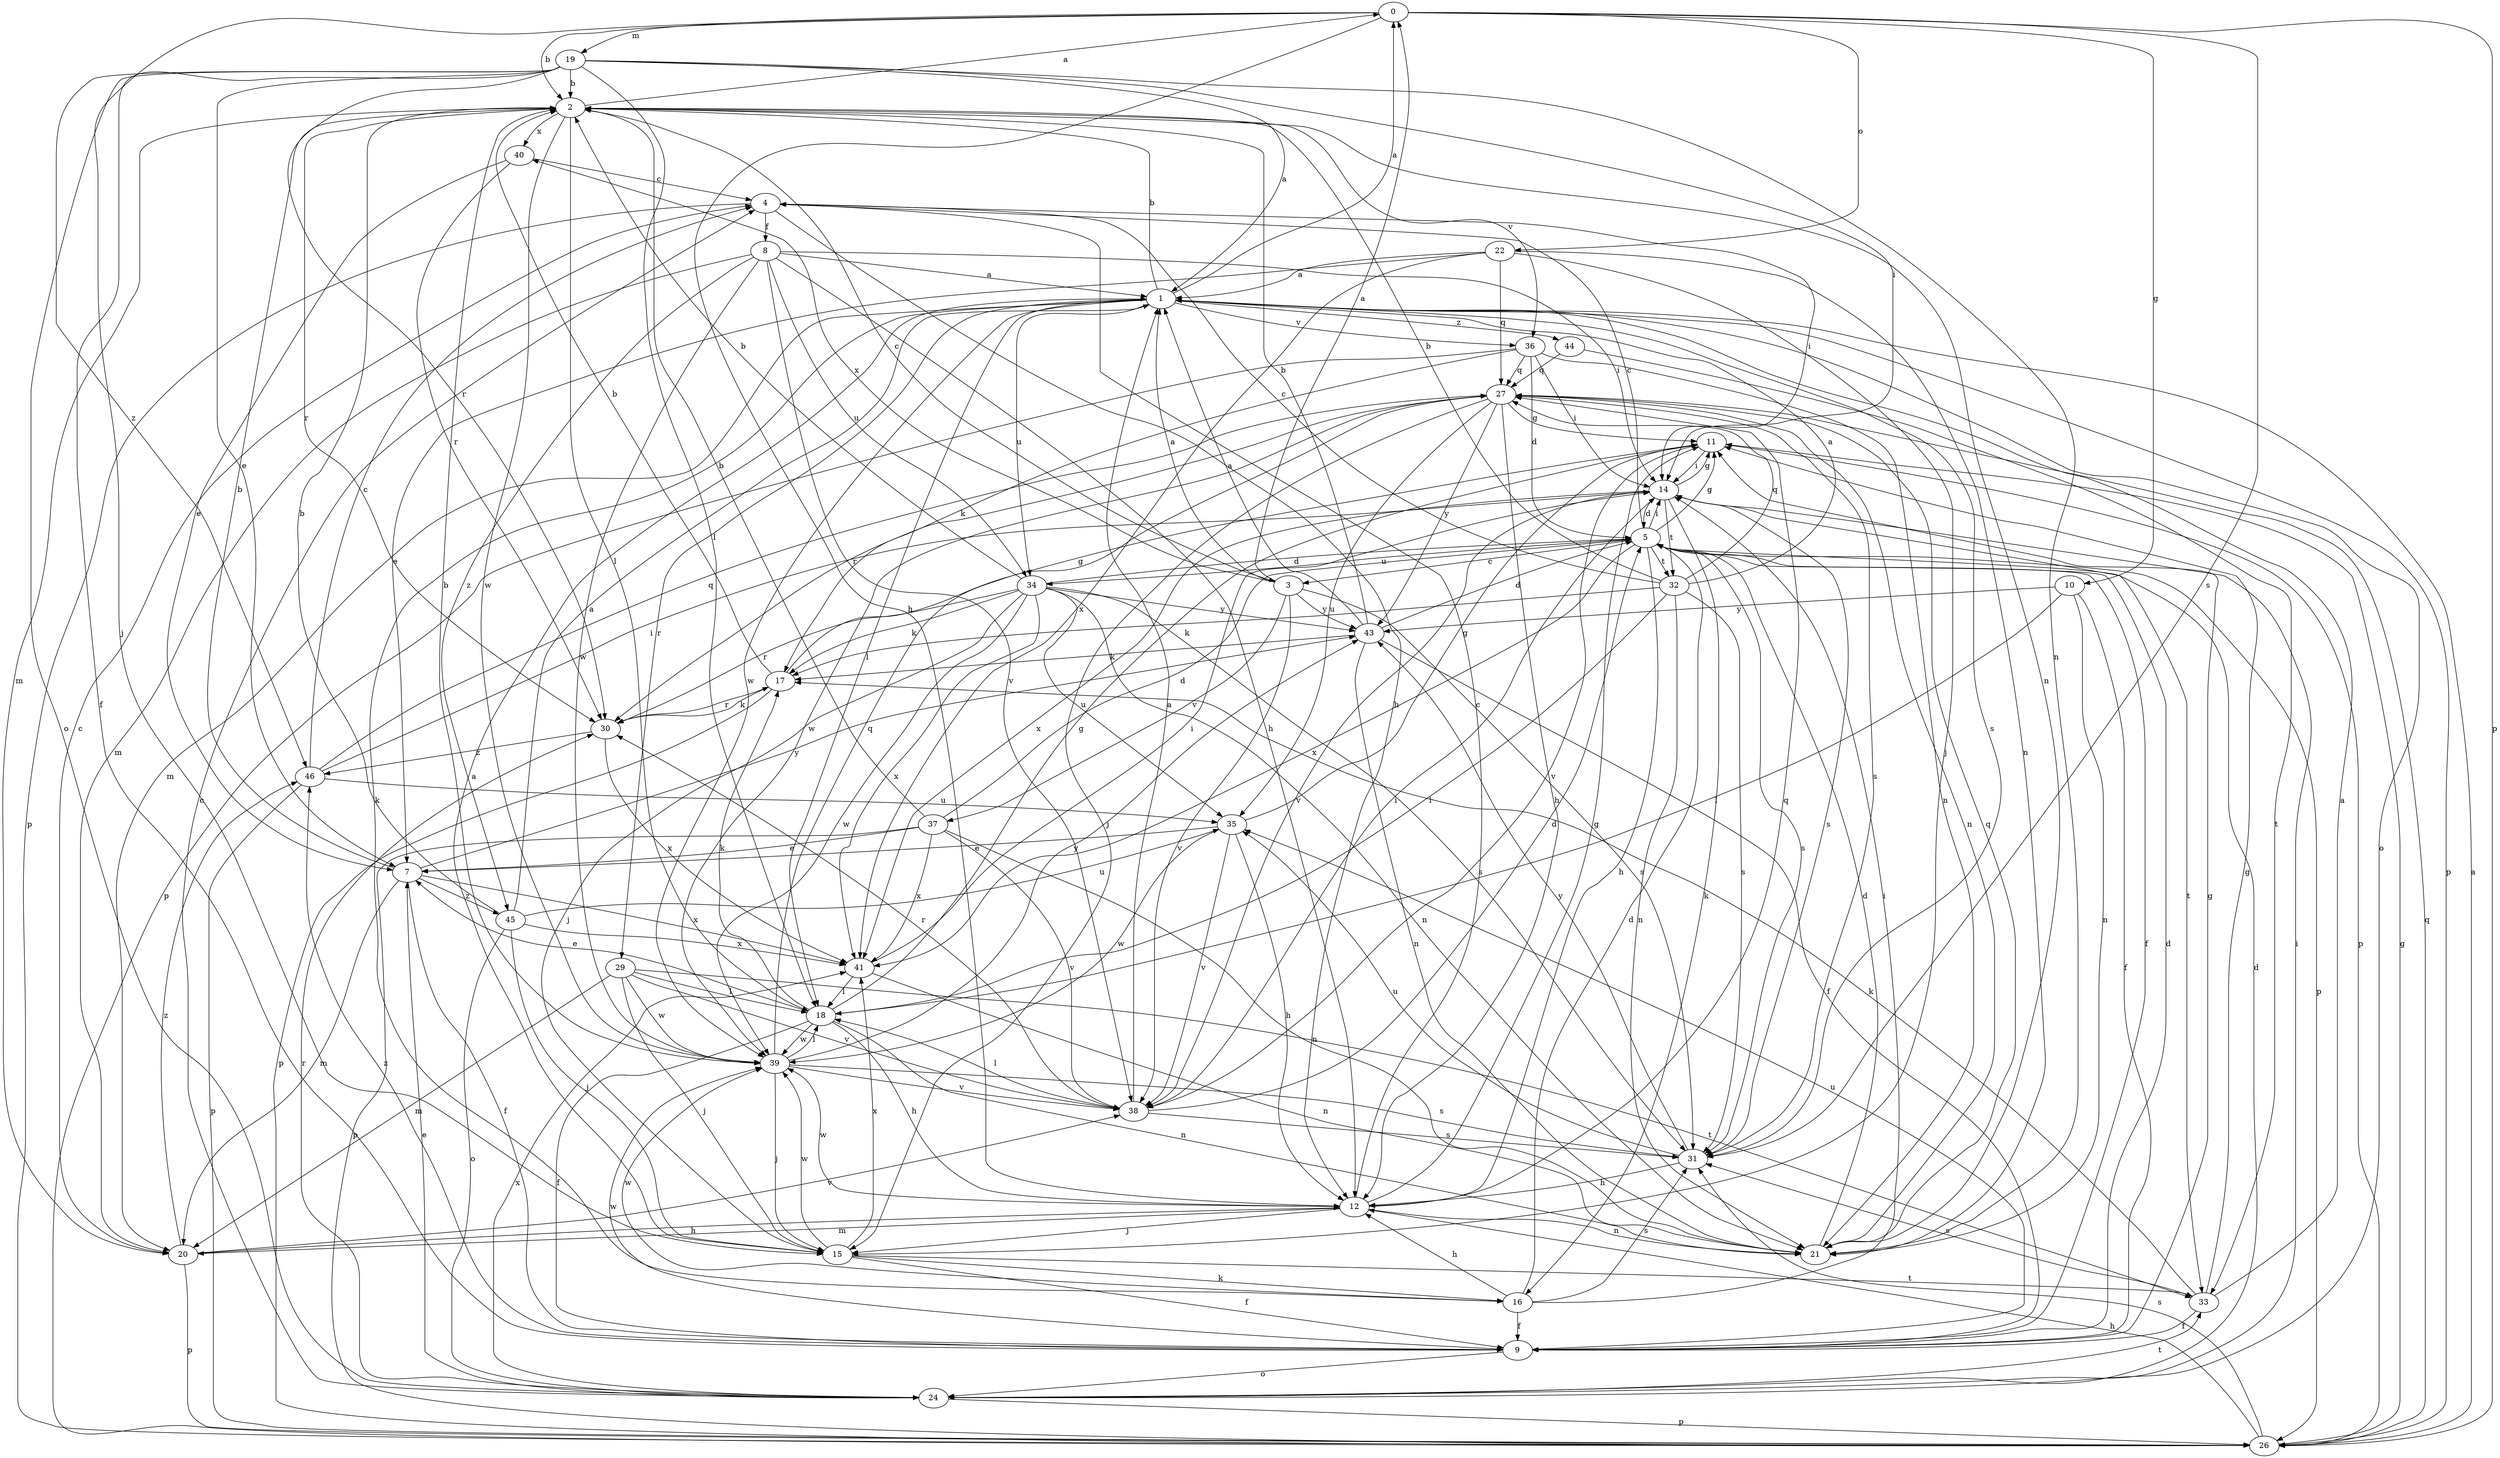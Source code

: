 strict digraph  {
0;
1;
2;
3;
4;
5;
7;
8;
9;
10;
11;
12;
14;
15;
16;
17;
18;
19;
20;
21;
22;
24;
26;
27;
29;
30;
31;
32;
33;
34;
35;
36;
37;
38;
39;
40;
41;
43;
44;
45;
46;
0 -> 2  [label=b];
0 -> 10  [label=g];
0 -> 12  [label=h];
0 -> 15  [label=j];
0 -> 19  [label=m];
0 -> 22  [label=o];
0 -> 26  [label=p];
0 -> 31  [label=s];
1 -> 0  [label=a];
1 -> 2  [label=b];
1 -> 16  [label=k];
1 -> 18  [label=l];
1 -> 20  [label=m];
1 -> 24  [label=o];
1 -> 26  [label=p];
1 -> 29  [label=r];
1 -> 31  [label=s];
1 -> 34  [label=u];
1 -> 36  [label=v];
1 -> 39  [label=w];
1 -> 44  [label=z];
2 -> 0  [label=a];
2 -> 3  [label=c];
2 -> 18  [label=l];
2 -> 20  [label=m];
2 -> 21  [label=n];
2 -> 30  [label=r];
2 -> 36  [label=v];
2 -> 39  [label=w];
2 -> 40  [label=x];
3 -> 0  [label=a];
3 -> 1  [label=a];
3 -> 31  [label=s];
3 -> 37  [label=v];
3 -> 38  [label=v];
3 -> 40  [label=x];
3 -> 43  [label=y];
4 -> 8  [label=f];
4 -> 12  [label=h];
4 -> 14  [label=i];
4 -> 26  [label=p];
5 -> 3  [label=c];
5 -> 4  [label=c];
5 -> 9  [label=f];
5 -> 11  [label=g];
5 -> 12  [label=h];
5 -> 14  [label=i];
5 -> 26  [label=p];
5 -> 31  [label=s];
5 -> 32  [label=t];
5 -> 34  [label=u];
5 -> 41  [label=x];
7 -> 2  [label=b];
7 -> 9  [label=f];
7 -> 20  [label=m];
7 -> 41  [label=x];
7 -> 43  [label=y];
7 -> 45  [label=z];
8 -> 1  [label=a];
8 -> 12  [label=h];
8 -> 14  [label=i];
8 -> 20  [label=m];
8 -> 34  [label=u];
8 -> 38  [label=v];
8 -> 39  [label=w];
8 -> 45  [label=z];
9 -> 5  [label=d];
9 -> 11  [label=g];
9 -> 24  [label=o];
9 -> 35  [label=u];
9 -> 39  [label=w];
9 -> 46  [label=z];
10 -> 9  [label=f];
10 -> 18  [label=l];
10 -> 21  [label=n];
10 -> 43  [label=y];
11 -> 14  [label=i];
11 -> 26  [label=p];
11 -> 38  [label=v];
12 -> 4  [label=c];
12 -> 11  [label=g];
12 -> 15  [label=j];
12 -> 20  [label=m];
12 -> 21  [label=n];
12 -> 27  [label=q];
12 -> 39  [label=w];
14 -> 5  [label=d];
14 -> 11  [label=g];
14 -> 16  [label=k];
14 -> 31  [label=s];
14 -> 32  [label=t];
14 -> 33  [label=t];
14 -> 38  [label=v];
14 -> 41  [label=x];
15 -> 1  [label=a];
15 -> 9  [label=f];
15 -> 16  [label=k];
15 -> 33  [label=t];
15 -> 39  [label=w];
15 -> 41  [label=x];
16 -> 5  [label=d];
16 -> 9  [label=f];
16 -> 12  [label=h];
16 -> 14  [label=i];
16 -> 31  [label=s];
16 -> 39  [label=w];
17 -> 2  [label=b];
17 -> 11  [label=g];
17 -> 26  [label=p];
17 -> 30  [label=r];
18 -> 7  [label=e];
18 -> 9  [label=f];
18 -> 11  [label=g];
18 -> 12  [label=h];
18 -> 17  [label=k];
18 -> 21  [label=n];
18 -> 39  [label=w];
19 -> 1  [label=a];
19 -> 2  [label=b];
19 -> 7  [label=e];
19 -> 9  [label=f];
19 -> 14  [label=i];
19 -> 18  [label=l];
19 -> 21  [label=n];
19 -> 24  [label=o];
19 -> 30  [label=r];
19 -> 46  [label=z];
20 -> 4  [label=c];
20 -> 12  [label=h];
20 -> 26  [label=p];
20 -> 38  [label=v];
20 -> 46  [label=z];
21 -> 5  [label=d];
21 -> 27  [label=q];
22 -> 1  [label=a];
22 -> 7  [label=e];
22 -> 15  [label=j];
22 -> 21  [label=n];
22 -> 27  [label=q];
22 -> 41  [label=x];
24 -> 4  [label=c];
24 -> 5  [label=d];
24 -> 7  [label=e];
24 -> 14  [label=i];
24 -> 26  [label=p];
24 -> 30  [label=r];
24 -> 33  [label=t];
24 -> 41  [label=x];
26 -> 1  [label=a];
26 -> 11  [label=g];
26 -> 12  [label=h];
26 -> 27  [label=q];
26 -> 31  [label=s];
27 -> 11  [label=g];
27 -> 12  [label=h];
27 -> 15  [label=j];
27 -> 21  [label=n];
27 -> 30  [label=r];
27 -> 31  [label=s];
27 -> 35  [label=u];
27 -> 39  [label=w];
27 -> 43  [label=y];
29 -> 15  [label=j];
29 -> 18  [label=l];
29 -> 20  [label=m];
29 -> 33  [label=t];
29 -> 38  [label=v];
29 -> 39  [label=w];
30 -> 17  [label=k];
30 -> 41  [label=x];
30 -> 46  [label=z];
31 -> 12  [label=h];
31 -> 35  [label=u];
31 -> 43  [label=y];
32 -> 1  [label=a];
32 -> 2  [label=b];
32 -> 4  [label=c];
32 -> 17  [label=k];
32 -> 18  [label=l];
32 -> 21  [label=n];
32 -> 27  [label=q];
32 -> 31  [label=s];
33 -> 1  [label=a];
33 -> 9  [label=f];
33 -> 11  [label=g];
33 -> 17  [label=k];
33 -> 31  [label=s];
34 -> 2  [label=b];
34 -> 5  [label=d];
34 -> 15  [label=j];
34 -> 17  [label=k];
34 -> 21  [label=n];
34 -> 30  [label=r];
34 -> 31  [label=s];
34 -> 35  [label=u];
34 -> 39  [label=w];
34 -> 41  [label=x];
34 -> 43  [label=y];
35 -> 7  [label=e];
35 -> 11  [label=g];
35 -> 12  [label=h];
35 -> 38  [label=v];
35 -> 39  [label=w];
36 -> 5  [label=d];
36 -> 14  [label=i];
36 -> 17  [label=k];
36 -> 21  [label=n];
36 -> 26  [label=p];
36 -> 27  [label=q];
37 -> 2  [label=b];
37 -> 5  [label=d];
37 -> 7  [label=e];
37 -> 21  [label=n];
37 -> 26  [label=p];
37 -> 38  [label=v];
37 -> 41  [label=x];
38 -> 1  [label=a];
38 -> 5  [label=d];
38 -> 14  [label=i];
38 -> 18  [label=l];
38 -> 30  [label=r];
38 -> 31  [label=s];
39 -> 2  [label=b];
39 -> 15  [label=j];
39 -> 18  [label=l];
39 -> 27  [label=q];
39 -> 31  [label=s];
39 -> 38  [label=v];
39 -> 43  [label=y];
40 -> 4  [label=c];
40 -> 7  [label=e];
40 -> 30  [label=r];
41 -> 14  [label=i];
41 -> 18  [label=l];
41 -> 21  [label=n];
43 -> 1  [label=a];
43 -> 2  [label=b];
43 -> 5  [label=d];
43 -> 9  [label=f];
43 -> 17  [label=k];
43 -> 21  [label=n];
44 -> 27  [label=q];
44 -> 33  [label=t];
45 -> 1  [label=a];
45 -> 2  [label=b];
45 -> 15  [label=j];
45 -> 24  [label=o];
45 -> 35  [label=u];
45 -> 41  [label=x];
46 -> 4  [label=c];
46 -> 14  [label=i];
46 -> 26  [label=p];
46 -> 27  [label=q];
46 -> 35  [label=u];
}
